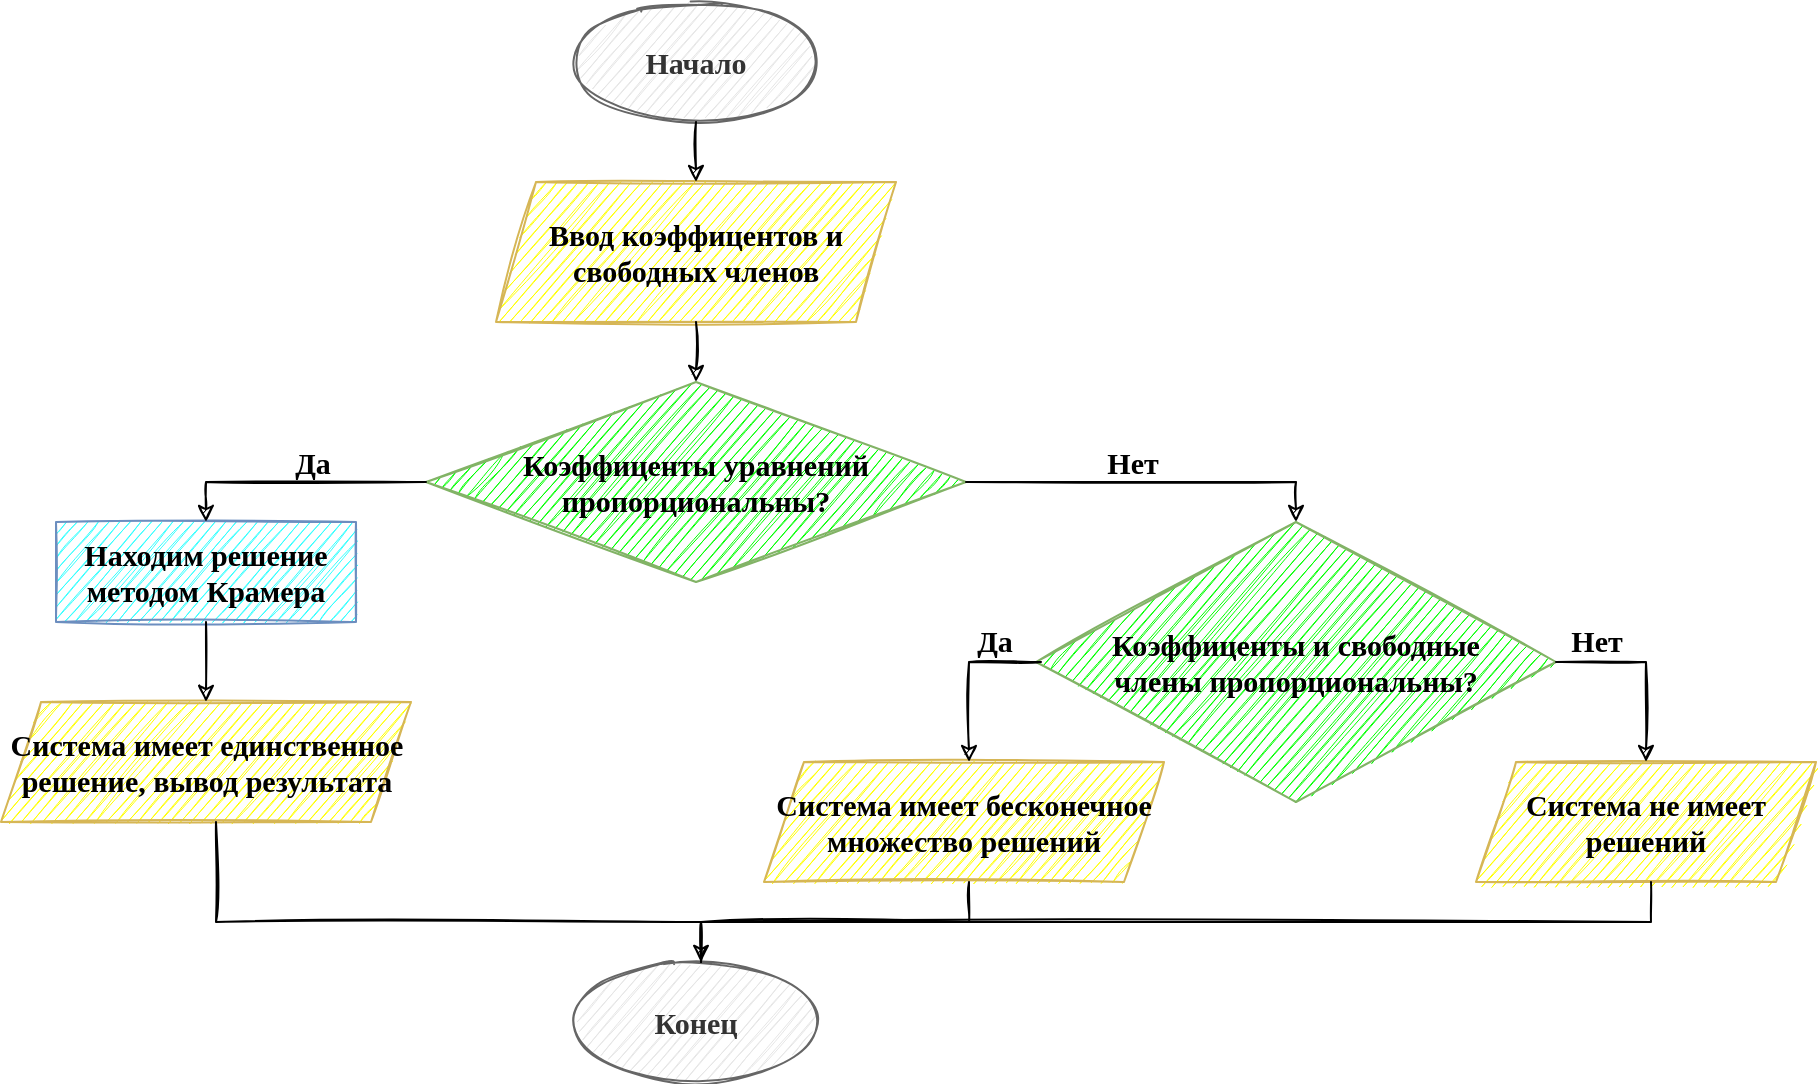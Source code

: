 <mxfile version="15.2.7" type="device"><diagram id="RfgVH0VrnMbm0rLC4H-d" name="Страница 1"><mxGraphModel dx="972" dy="537" grid="0" gridSize="10" guides="1" tooltips="1" connect="1" arrows="1" fold="1" page="0" pageScale="1" pageWidth="827" pageHeight="1169" math="0" shadow="0"><root><mxCell id="0"/><mxCell id="1" parent="0"/><mxCell id="q_qggWa3icRSGWlA6VRf-1" value="Начало" style="ellipse;whiteSpace=wrap;html=1;fontFamily=Comic Sans MS;fontStyle=1;fontSize=15;fillColor=#E6E6E6;strokeColor=#666666;fontColor=#333333;sketch=1;" vertex="1" parent="1"><mxGeometry x="320" y="20" width="120" height="60" as="geometry"/></mxCell><mxCell id="q_qggWa3icRSGWlA6VRf-2" value="Конец" style="ellipse;whiteSpace=wrap;html=1;fontFamily=Comic Sans MS;fontStyle=1;fontSize=15;fillColor=#E6E6E6;strokeColor=#666666;fontColor=#333333;sketch=1;" vertex="1" parent="1"><mxGeometry x="320" y="500" width="120" height="60" as="geometry"/></mxCell><mxCell id="q_qggWa3icRSGWlA6VRf-3" value="Ввод коэффицентов и свободных членов" style="shape=parallelogram;perimeter=parallelogramPerimeter;whiteSpace=wrap;html=1;fixedSize=1;fontFamily=Comic Sans MS;fontStyle=1;fontSize=15;fillColor=#FFFF00;strokeColor=#d6b656;sketch=1;" vertex="1" parent="1"><mxGeometry x="280" y="110" width="200" height="70" as="geometry"/></mxCell><mxCell id="q_qggWa3icRSGWlA6VRf-4" value="Коэффиценты уравнений&lt;br style=&quot;font-size: 15px;&quot;&gt;пропорциональны?" style="rhombus;whiteSpace=wrap;html=1;fontFamily=Comic Sans MS;fontStyle=1;fontSize=15;fillColor=#00FF00;strokeColor=#82b366;sketch=1;" vertex="1" parent="1"><mxGeometry x="245" y="210" width="270" height="100" as="geometry"/></mxCell><mxCell id="q_qggWa3icRSGWlA6VRf-5" value="Находим решение методом Крамера" style="rounded=0;whiteSpace=wrap;html=1;fontFamily=Comic Sans MS;fontStyle=1;fontSize=15;fillColor=#33FFFF;strokeColor=#6c8ebf;sketch=1;" vertex="1" parent="1"><mxGeometry x="60" y="280" width="150" height="50" as="geometry"/></mxCell><mxCell id="q_qggWa3icRSGWlA6VRf-6" value="Да" style="text;html=1;align=center;verticalAlign=middle;resizable=0;points=[];autosize=1;strokeColor=none;fillColor=none;fontFamily=Comic Sans MS;fontStyle=1;fontSize=15;sketch=1;" vertex="1" parent="1"><mxGeometry x="168" y="240" width="40" height="20" as="geometry"/></mxCell><mxCell id="q_qggWa3icRSGWlA6VRf-7" value="Нет" style="text;html=1;align=center;verticalAlign=middle;resizable=0;points=[];autosize=1;strokeColor=none;fillColor=none;fontFamily=Comic Sans MS;fontStyle=1;fontSize=15;sketch=1;" vertex="1" parent="1"><mxGeometry x="578" y="240" width="40" height="20" as="geometry"/></mxCell><mxCell id="q_qggWa3icRSGWlA6VRf-8" value="Коэффиценты и свободные&lt;br style=&quot;font-size: 15px;&quot;&gt;члены пропорциональны?" style="rhombus;whiteSpace=wrap;html=1;fontFamily=Comic Sans MS;fontStyle=1;fontSize=15;fillColor=#00FF00;strokeColor=#82b366;sketch=1;" vertex="1" parent="1"><mxGeometry x="550" y="280" width="260" height="140" as="geometry"/></mxCell><mxCell id="q_qggWa3icRSGWlA6VRf-11" value="Система имеет бесконечное&lt;br&gt;множество решений" style="shape=parallelogram;perimeter=parallelogramPerimeter;whiteSpace=wrap;html=1;fixedSize=1;fontFamily=Comic Sans MS;fontStyle=1;fontSize=15;fillColor=#FFFF00;strokeColor=#d6b656;sketch=1;" vertex="1" parent="1"><mxGeometry x="414" y="400" width="200" height="60" as="geometry"/></mxCell><mxCell id="q_qggWa3icRSGWlA6VRf-12" value="Система не имеет решений" style="shape=parallelogram;perimeter=parallelogramPerimeter;whiteSpace=wrap;html=1;fixedSize=1;fontFamily=Comic Sans MS;fontStyle=1;fontSize=15;fillColor=#FFFF00;strokeColor=#d6b656;sketch=1;" vertex="1" parent="1"><mxGeometry x="770" y="400" width="170" height="60" as="geometry"/></mxCell><mxCell id="q_qggWa3icRSGWlA6VRf-13" value="Да" style="text;html=1;align=center;verticalAlign=middle;resizable=0;points=[];autosize=1;strokeColor=none;fillColor=none;fontFamily=Comic Sans MS;fontStyle=1;fontSize=15;sketch=1;" vertex="1" parent="1"><mxGeometry x="509" y="329" width="40" height="20" as="geometry"/></mxCell><mxCell id="q_qggWa3icRSGWlA6VRf-14" value="Нет" style="text;html=1;align=center;verticalAlign=middle;resizable=0;points=[];autosize=1;strokeColor=none;fillColor=none;fontFamily=Comic Sans MS;fontStyle=1;fontSize=15;sketch=1;" vertex="1" parent="1"><mxGeometry x="810" y="329" width="40" height="20" as="geometry"/></mxCell><mxCell id="q_qggWa3icRSGWlA6VRf-15" value="Система имеет единственное решение, вывод результата" style="shape=parallelogram;perimeter=parallelogramPerimeter;whiteSpace=wrap;html=1;fixedSize=1;fontFamily=Comic Sans MS;fontStyle=1;fontSize=15;fillColor=#FFFF00;strokeColor=#d6b656;sketch=1;" vertex="1" parent="1"><mxGeometry x="32.5" y="370" width="205" height="60" as="geometry"/></mxCell><mxCell id="q_qggWa3icRSGWlA6VRf-16" value="" style="endArrow=classic;html=1;fontFamily=Comic Sans MS;fontSize=15;exitX=0.5;exitY=1;exitDx=0;exitDy=0;entryX=0.5;entryY=0;entryDx=0;entryDy=0;sketch=1;" edge="1" parent="1" source="q_qggWa3icRSGWlA6VRf-1" target="q_qggWa3icRSGWlA6VRf-3"><mxGeometry width="50" height="50" relative="1" as="geometry"><mxPoint x="370" y="320" as="sourcePoint"/><mxPoint x="420" y="270" as="targetPoint"/></mxGeometry></mxCell><mxCell id="q_qggWa3icRSGWlA6VRf-17" value="" style="endArrow=classic;html=1;fontFamily=Comic Sans MS;fontSize=15;exitX=0.5;exitY=1;exitDx=0;exitDy=0;entryX=0.5;entryY=0;entryDx=0;entryDy=0;sketch=1;" edge="1" parent="1" source="q_qggWa3icRSGWlA6VRf-3" target="q_qggWa3icRSGWlA6VRf-4"><mxGeometry width="50" height="50" relative="1" as="geometry"><mxPoint x="370" y="320" as="sourcePoint"/><mxPoint x="420" y="270" as="targetPoint"/></mxGeometry></mxCell><mxCell id="q_qggWa3icRSGWlA6VRf-18" value="" style="endArrow=classic;html=1;fontFamily=Comic Sans MS;fontSize=15;exitX=0;exitY=0.5;exitDx=0;exitDy=0;entryX=0.5;entryY=0;entryDx=0;entryDy=0;rounded=0;sketch=1;" edge="1" parent="1" source="q_qggWa3icRSGWlA6VRf-4" target="q_qggWa3icRSGWlA6VRf-5"><mxGeometry width="50" height="50" relative="1" as="geometry"><mxPoint x="370" y="320" as="sourcePoint"/><mxPoint x="420" y="270" as="targetPoint"/><Array as="points"><mxPoint x="135" y="260"/></Array></mxGeometry></mxCell><mxCell id="q_qggWa3icRSGWlA6VRf-19" value="" style="endArrow=classic;html=1;fontFamily=Comic Sans MS;fontSize=15;exitX=1;exitY=0.5;exitDx=0;exitDy=0;entryX=0.5;entryY=0;entryDx=0;entryDy=0;rounded=0;sketch=1;" edge="1" parent="1" source="q_qggWa3icRSGWlA6VRf-4" target="q_qggWa3icRSGWlA6VRf-8"><mxGeometry width="50" height="50" relative="1" as="geometry"><mxPoint x="370" y="320" as="sourcePoint"/><mxPoint x="420" y="270" as="targetPoint"/><Array as="points"><mxPoint x="680" y="260"/></Array></mxGeometry></mxCell><mxCell id="q_qggWa3icRSGWlA6VRf-21" value="" style="endArrow=classic;html=1;fontFamily=Comic Sans MS;fontSize=15;exitX=1;exitY=0.5;exitDx=0;exitDy=0;entryX=0.5;entryY=0;entryDx=0;entryDy=0;rounded=0;sketch=1;" edge="1" parent="1" source="q_qggWa3icRSGWlA6VRf-8" target="q_qggWa3icRSGWlA6VRf-12"><mxGeometry width="50" height="50" relative="1" as="geometry"><mxPoint x="580" y="420" as="sourcePoint"/><mxPoint x="630" y="370" as="targetPoint"/><Array as="points"><mxPoint x="855" y="350"/></Array></mxGeometry></mxCell><mxCell id="q_qggWa3icRSGWlA6VRf-25" value="" style="endArrow=classic;html=1;fontFamily=Comic Sans MS;fontSize=15;entryX=0.5;entryY=0;entryDx=0;entryDy=0;rounded=0;sketch=1;" edge="1" parent="1"><mxGeometry width="50" height="50" relative="1" as="geometry"><mxPoint x="140" y="430" as="sourcePoint"/><mxPoint x="382.5" y="500" as="targetPoint"/><Array as="points"><mxPoint x="140" y="480"/><mxPoint x="382.5" y="480"/></Array></mxGeometry></mxCell><mxCell id="q_qggWa3icRSGWlA6VRf-26" value="" style="endArrow=none;html=1;fontFamily=Comic Sans MS;fontSize=15;entryX=0.5;entryY=1;entryDx=0;entryDy=0;exitX=0.5;exitY=0;exitDx=0;exitDy=0;rounded=0;sketch=1;" edge="1" parent="1"><mxGeometry width="50" height="50" relative="1" as="geometry"><mxPoint x="382.5" y="500" as="sourcePoint"/><mxPoint x="857.5" y="460" as="targetPoint"/><Array as="points"><mxPoint x="382.5" y="480"/><mxPoint x="857.5" y="480"/></Array></mxGeometry></mxCell><mxCell id="q_qggWa3icRSGWlA6VRf-27" value="" style="endArrow=none;html=1;fontFamily=Comic Sans MS;fontSize=15;exitX=0.5;exitY=1;exitDx=0;exitDy=0;entryX=0.5;entryY=0;entryDx=0;entryDy=0;rounded=0;sketch=1;" edge="1" parent="1"><mxGeometry width="50" height="50" relative="1" as="geometry"><mxPoint x="516.5" y="460" as="sourcePoint"/><mxPoint x="382.5" y="500" as="targetPoint"/><Array as="points"><mxPoint x="516.5" y="480"/><mxPoint x="382.5" y="480"/></Array></mxGeometry></mxCell><mxCell id="q_qggWa3icRSGWlA6VRf-28" value="" style="endArrow=classic;html=1;fontFamily=Comic Sans MS;fontSize=15;exitX=0;exitY=0.5;exitDx=0;exitDy=0;entryX=0.5;entryY=0;entryDx=0;entryDy=0;rounded=0;sketch=1;" edge="1" parent="1"><mxGeometry width="50" height="50" relative="1" as="geometry"><mxPoint x="552.5" y="350" as="sourcePoint"/><mxPoint x="516.5" y="400" as="targetPoint"/><Array as="points"><mxPoint x="516.5" y="350"/></Array></mxGeometry></mxCell><mxCell id="q_qggWa3icRSGWlA6VRf-29" value="" style="endArrow=classic;html=1;fontFamily=Comic Sans MS;fontSize=15;exitX=0.5;exitY=1;exitDx=0;exitDy=0;entryX=0.5;entryY=0;entryDx=0;entryDy=0;sketch=1;" edge="1" parent="1" source="q_qggWa3icRSGWlA6VRf-5" target="q_qggWa3icRSGWlA6VRf-15"><mxGeometry width="50" height="50" relative="1" as="geometry"><mxPoint x="380" y="420" as="sourcePoint"/><mxPoint x="430" y="370" as="targetPoint"/></mxGeometry></mxCell></root></mxGraphModel></diagram></mxfile>